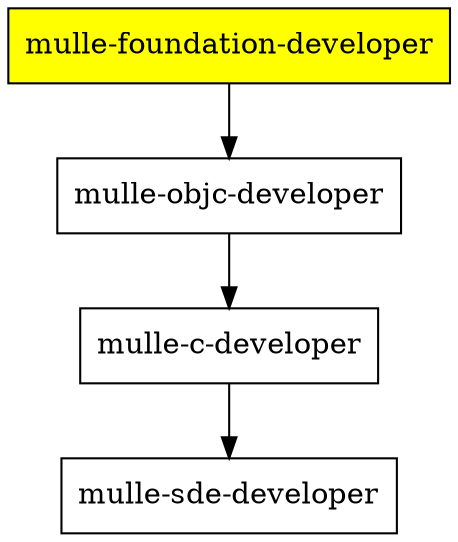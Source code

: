 digraph sourcetree
{
   rankdir = TD;
   node [ shape="box"; style="filled" ]
   "mulle-foundation-developer"  [ fillcolor="yellow"]
   "mulle-objc-developer"        [ fillcolor="white"]
   "mulle-c-developer"           [ fillcolor="white"]
   "mulle-sde-developer"         [ fillcolor="white"]

   "mulle-foundation-developer" ->  "mulle-objc-developer" -> "mulle-c-developer"  -> "mulle-sde-developer"
}
